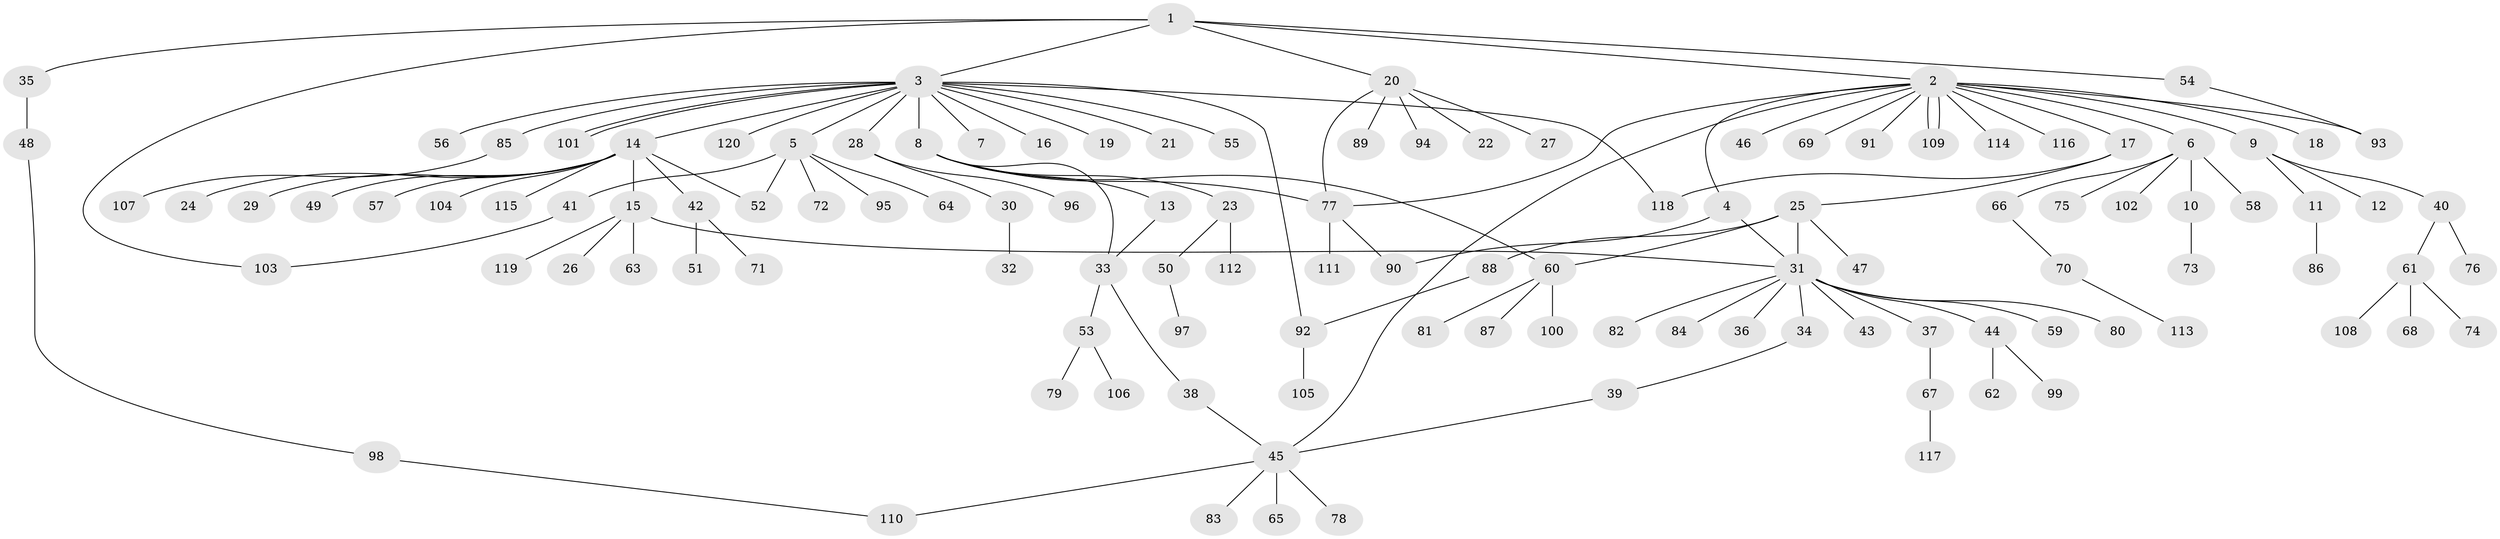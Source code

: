// Generated by graph-tools (version 1.1) at 2025/48/03/09/25 04:48:30]
// undirected, 120 vertices, 136 edges
graph export_dot {
graph [start="1"]
  node [color=gray90,style=filled];
  1;
  2;
  3;
  4;
  5;
  6;
  7;
  8;
  9;
  10;
  11;
  12;
  13;
  14;
  15;
  16;
  17;
  18;
  19;
  20;
  21;
  22;
  23;
  24;
  25;
  26;
  27;
  28;
  29;
  30;
  31;
  32;
  33;
  34;
  35;
  36;
  37;
  38;
  39;
  40;
  41;
  42;
  43;
  44;
  45;
  46;
  47;
  48;
  49;
  50;
  51;
  52;
  53;
  54;
  55;
  56;
  57;
  58;
  59;
  60;
  61;
  62;
  63;
  64;
  65;
  66;
  67;
  68;
  69;
  70;
  71;
  72;
  73;
  74;
  75;
  76;
  77;
  78;
  79;
  80;
  81;
  82;
  83;
  84;
  85;
  86;
  87;
  88;
  89;
  90;
  91;
  92;
  93;
  94;
  95;
  96;
  97;
  98;
  99;
  100;
  101;
  102;
  103;
  104;
  105;
  106;
  107;
  108;
  109;
  110;
  111;
  112;
  113;
  114;
  115;
  116;
  117;
  118;
  119;
  120;
  1 -- 2;
  1 -- 3;
  1 -- 20;
  1 -- 35;
  1 -- 54;
  1 -- 103;
  2 -- 4;
  2 -- 6;
  2 -- 9;
  2 -- 17;
  2 -- 18;
  2 -- 45;
  2 -- 46;
  2 -- 69;
  2 -- 77;
  2 -- 91;
  2 -- 93;
  2 -- 109;
  2 -- 109;
  2 -- 114;
  2 -- 116;
  3 -- 5;
  3 -- 7;
  3 -- 8;
  3 -- 14;
  3 -- 16;
  3 -- 19;
  3 -- 21;
  3 -- 28;
  3 -- 55;
  3 -- 56;
  3 -- 85;
  3 -- 92;
  3 -- 101;
  3 -- 101;
  3 -- 118;
  3 -- 120;
  4 -- 31;
  4 -- 90;
  5 -- 41;
  5 -- 52;
  5 -- 64;
  5 -- 72;
  5 -- 95;
  6 -- 10;
  6 -- 58;
  6 -- 66;
  6 -- 75;
  6 -- 102;
  8 -- 13;
  8 -- 23;
  8 -- 33;
  8 -- 60;
  8 -- 77;
  9 -- 11;
  9 -- 12;
  9 -- 40;
  10 -- 73;
  11 -- 86;
  13 -- 33;
  14 -- 15;
  14 -- 24;
  14 -- 29;
  14 -- 42;
  14 -- 49;
  14 -- 52;
  14 -- 57;
  14 -- 104;
  14 -- 115;
  15 -- 26;
  15 -- 31;
  15 -- 63;
  15 -- 119;
  17 -- 25;
  17 -- 118;
  20 -- 22;
  20 -- 27;
  20 -- 77;
  20 -- 89;
  20 -- 94;
  23 -- 50;
  23 -- 112;
  25 -- 31;
  25 -- 47;
  25 -- 60;
  25 -- 88;
  28 -- 30;
  28 -- 96;
  30 -- 32;
  31 -- 34;
  31 -- 36;
  31 -- 37;
  31 -- 43;
  31 -- 44;
  31 -- 59;
  31 -- 80;
  31 -- 82;
  31 -- 84;
  33 -- 38;
  33 -- 53;
  34 -- 39;
  35 -- 48;
  37 -- 67;
  38 -- 45;
  39 -- 45;
  40 -- 61;
  40 -- 76;
  41 -- 103;
  42 -- 51;
  42 -- 71;
  44 -- 62;
  44 -- 99;
  45 -- 65;
  45 -- 78;
  45 -- 83;
  45 -- 110;
  48 -- 98;
  50 -- 97;
  53 -- 79;
  53 -- 106;
  54 -- 93;
  60 -- 81;
  60 -- 87;
  60 -- 100;
  61 -- 68;
  61 -- 74;
  61 -- 108;
  66 -- 70;
  67 -- 117;
  70 -- 113;
  77 -- 90;
  77 -- 111;
  85 -- 107;
  88 -- 92;
  92 -- 105;
  98 -- 110;
}
